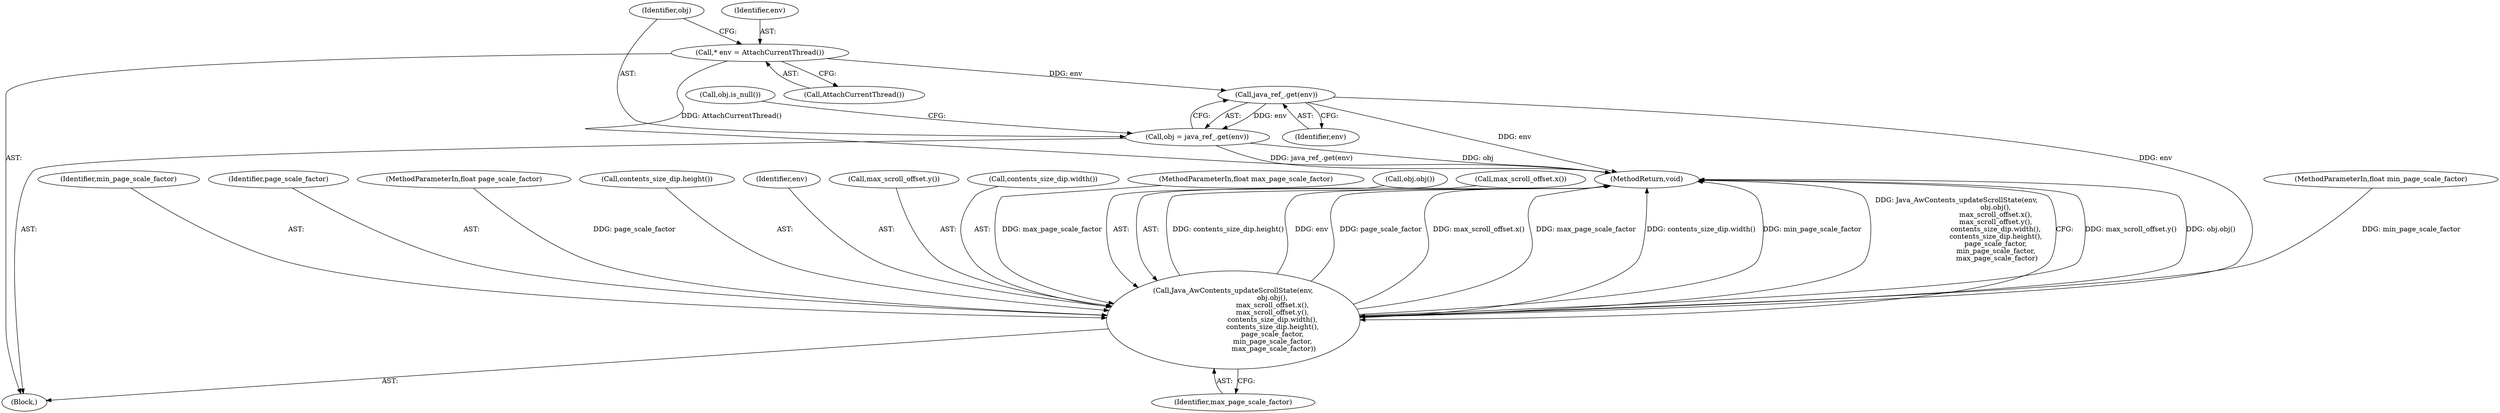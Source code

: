 digraph "0_Chrome_6d9425ec7badda912555d46ea7abcfab81fdd9b9_4@API" {
"1000110" [label="(Call,* env = AttachCurrentThread())"];
"1000116" [label="(Call,java_ref_.get(env))"];
"1000114" [label="(Call,obj = java_ref_.get(env))"];
"1000121" [label="(Call,Java_AwContents_updateScrollState(env,\n                                    obj.obj(),\n                                    max_scroll_offset.x(),\n                                    max_scroll_offset.y(),\n                                    contents_size_dip.width(),\n                                    contents_size_dip.height(),\n                                    page_scale_factor,\n                                    min_page_scale_factor,\n                                     max_page_scale_factor))"];
"1000119" [label="(Call,obj.is_null())"];
"1000104" [label="(MethodParameterIn,float min_page_scale_factor)"];
"1000129" [label="(Identifier,min_page_scale_factor)"];
"1000128" [label="(Identifier,page_scale_factor)"];
"1000103" [label="(MethodParameterIn,float page_scale_factor)"];
"1000116" [label="(Call,java_ref_.get(env))"];
"1000111" [label="(Identifier,env)"];
"1000115" [label="(Identifier,obj)"];
"1000127" [label="(Call,contents_size_dip.height())"];
"1000122" [label="(Identifier,env)"];
"1000130" [label="(Identifier,max_page_scale_factor)"];
"1000125" [label="(Call,max_scroll_offset.y())"];
"1000131" [label="(MethodReturn,void)"];
"1000121" [label="(Call,Java_AwContents_updateScrollState(env,\n                                    obj.obj(),\n                                    max_scroll_offset.x(),\n                                    max_scroll_offset.y(),\n                                    contents_size_dip.width(),\n                                    contents_size_dip.height(),\n                                    page_scale_factor,\n                                    min_page_scale_factor,\n                                     max_page_scale_factor))"];
"1000110" [label="(Call,* env = AttachCurrentThread())"];
"1000112" [label="(Call,AttachCurrentThread())"];
"1000114" [label="(Call,obj = java_ref_.get(env))"];
"1000126" [label="(Call,contents_size_dip.width())"];
"1000105" [label="(MethodParameterIn,float max_page_scale_factor)"];
"1000106" [label="(Block,)"];
"1000123" [label="(Call,obj.obj())"];
"1000124" [label="(Call,max_scroll_offset.x())"];
"1000117" [label="(Identifier,env)"];
"1000110" -> "1000106"  [label="AST: "];
"1000110" -> "1000112"  [label="CFG: "];
"1000111" -> "1000110"  [label="AST: "];
"1000112" -> "1000110"  [label="AST: "];
"1000115" -> "1000110"  [label="CFG: "];
"1000110" -> "1000131"  [label="DDG: AttachCurrentThread()"];
"1000110" -> "1000116"  [label="DDG: env"];
"1000116" -> "1000114"  [label="AST: "];
"1000116" -> "1000117"  [label="CFG: "];
"1000117" -> "1000116"  [label="AST: "];
"1000114" -> "1000116"  [label="CFG: "];
"1000116" -> "1000131"  [label="DDG: env"];
"1000116" -> "1000114"  [label="DDG: env"];
"1000116" -> "1000121"  [label="DDG: env"];
"1000114" -> "1000106"  [label="AST: "];
"1000115" -> "1000114"  [label="AST: "];
"1000119" -> "1000114"  [label="CFG: "];
"1000114" -> "1000131"  [label="DDG: java_ref_.get(env)"];
"1000114" -> "1000131"  [label="DDG: obj"];
"1000121" -> "1000106"  [label="AST: "];
"1000121" -> "1000130"  [label="CFG: "];
"1000122" -> "1000121"  [label="AST: "];
"1000123" -> "1000121"  [label="AST: "];
"1000124" -> "1000121"  [label="AST: "];
"1000125" -> "1000121"  [label="AST: "];
"1000126" -> "1000121"  [label="AST: "];
"1000127" -> "1000121"  [label="AST: "];
"1000128" -> "1000121"  [label="AST: "];
"1000129" -> "1000121"  [label="AST: "];
"1000130" -> "1000121"  [label="AST: "];
"1000131" -> "1000121"  [label="CFG: "];
"1000121" -> "1000131"  [label="DDG: max_scroll_offset.y()"];
"1000121" -> "1000131"  [label="DDG: obj.obj()"];
"1000121" -> "1000131"  [label="DDG: contents_size_dip.height()"];
"1000121" -> "1000131"  [label="DDG: env"];
"1000121" -> "1000131"  [label="DDG: page_scale_factor"];
"1000121" -> "1000131"  [label="DDG: max_scroll_offset.x()"];
"1000121" -> "1000131"  [label="DDG: max_page_scale_factor"];
"1000121" -> "1000131"  [label="DDG: contents_size_dip.width()"];
"1000121" -> "1000131"  [label="DDG: min_page_scale_factor"];
"1000121" -> "1000131"  [label="DDG: Java_AwContents_updateScrollState(env,\n                                    obj.obj(),\n                                    max_scroll_offset.x(),\n                                    max_scroll_offset.y(),\n                                    contents_size_dip.width(),\n                                    contents_size_dip.height(),\n                                    page_scale_factor,\n                                    min_page_scale_factor,\n                                     max_page_scale_factor)"];
"1000103" -> "1000121"  [label="DDG: page_scale_factor"];
"1000104" -> "1000121"  [label="DDG: min_page_scale_factor"];
"1000105" -> "1000121"  [label="DDG: max_page_scale_factor"];
}
